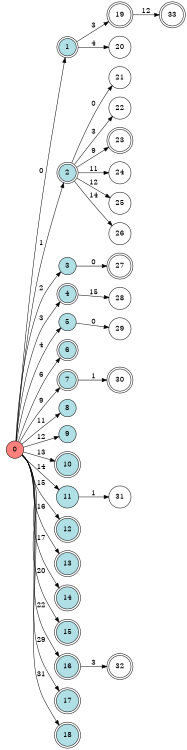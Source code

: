 digraph APTA {
__start0 [label="" shape="none"];

rankdir=LR;
size="8,5";

s0 [style="filled", color="black", fillcolor="#ff817b" shape="circle", label="0"];
s1 [style="rounded,filled", color="black", fillcolor="powderblue" shape="doublecircle", label="1"];
s2 [style="rounded,filled", color="black", fillcolor="powderblue" shape="doublecircle", label="2"];
s3 [style="filled", color="black", fillcolor="powderblue" shape="circle", label="3"];
s4 [style="rounded,filled", color="black", fillcolor="powderblue" shape="doublecircle", label="4"];
s5 [style="filled", color="black", fillcolor="powderblue" shape="circle", label="5"];
s6 [style="rounded,filled", color="black", fillcolor="powderblue" shape="doublecircle", label="6"];
s7 [style="rounded,filled", color="black", fillcolor="powderblue" shape="doublecircle", label="7"];
s8 [style="filled", color="black", fillcolor="powderblue" shape="circle", label="8"];
s9 [style="filled", color="black", fillcolor="powderblue" shape="circle", label="9"];
s10 [style="rounded,filled", color="black", fillcolor="powderblue" shape="doublecircle", label="10"];
s11 [style="filled", color="black", fillcolor="powderblue" shape="circle", label="11"];
s12 [style="rounded,filled", color="black", fillcolor="powderblue" shape="doublecircle", label="12"];
s13 [style="rounded,filled", color="black", fillcolor="powderblue" shape="doublecircle", label="13"];
s14 [style="rounded,filled", color="black", fillcolor="powderblue" shape="doublecircle", label="14"];
s15 [style="rounded,filled", color="black", fillcolor="powderblue" shape="doublecircle", label="15"];
s16 [style="rounded,filled", color="black", fillcolor="powderblue" shape="doublecircle", label="16"];
s17 [style="rounded,filled", color="black", fillcolor="powderblue" shape="doublecircle", label="17"];
s18 [style="rounded,filled", color="black", fillcolor="powderblue" shape="doublecircle", label="18"];
s19 [style="rounded,filled", color="black", fillcolor="white" shape="doublecircle", label="19"];
s20 [style="filled", color="black", fillcolor="white" shape="circle", label="20"];
s21 [style="filled", color="black", fillcolor="white" shape="circle", label="21"];
s22 [style="filled", color="black", fillcolor="white" shape="circle", label="22"];
s23 [style="rounded,filled", color="black", fillcolor="white" shape="doublecircle", label="23"];
s24 [style="filled", color="black", fillcolor="white" shape="circle", label="24"];
s25 [style="filled", color="black", fillcolor="white" shape="circle", label="25"];
s26 [style="filled", color="black", fillcolor="white" shape="circle", label="26"];
s27 [style="rounded,filled", color="black", fillcolor="white" shape="doublecircle", label="27"];
s28 [style="filled", color="black", fillcolor="white" shape="circle", label="28"];
s29 [style="filled", color="black", fillcolor="white" shape="circle", label="29"];
s30 [style="rounded,filled", color="black", fillcolor="white" shape="doublecircle", label="30"];
s31 [style="filled", color="black", fillcolor="white" shape="circle", label="31"];
s32 [style="rounded,filled", color="black", fillcolor="white" shape="doublecircle", label="32"];
s33 [style="rounded,filled", color="black", fillcolor="white" shape="doublecircle", label="33"];
s0 -> s1 [label="0"];
s0 -> s2 [label="1"];
s0 -> s3 [label="2"];
s0 -> s4 [label="3"];
s0 -> s5 [label="4"];
s0 -> s6 [label="6"];
s0 -> s7 [label="9"];
s0 -> s8 [label="11"];
s0 -> s9 [label="12"];
s0 -> s10 [label="13"];
s0 -> s11 [label="14"];
s0 -> s12 [label="15"];
s0 -> s13 [label="16"];
s0 -> s14 [label="17"];
s0 -> s15 [label="20"];
s0 -> s16 [label="22"];
s0 -> s17 [label="29"];
s0 -> s18 [label="31"];
s1 -> s19 [label="3"];
s1 -> s20 [label="4"];
s2 -> s21 [label="0"];
s2 -> s22 [label="3"];
s2 -> s23 [label="9"];
s2 -> s24 [label="11"];
s2 -> s25 [label="12"];
s2 -> s26 [label="14"];
s3 -> s27 [label="0"];
s4 -> s28 [label="15"];
s5 -> s29 [label="0"];
s7 -> s30 [label="1"];
s11 -> s31 [label="1"];
s16 -> s32 [label="3"];
s19 -> s33 [label="12"];

}